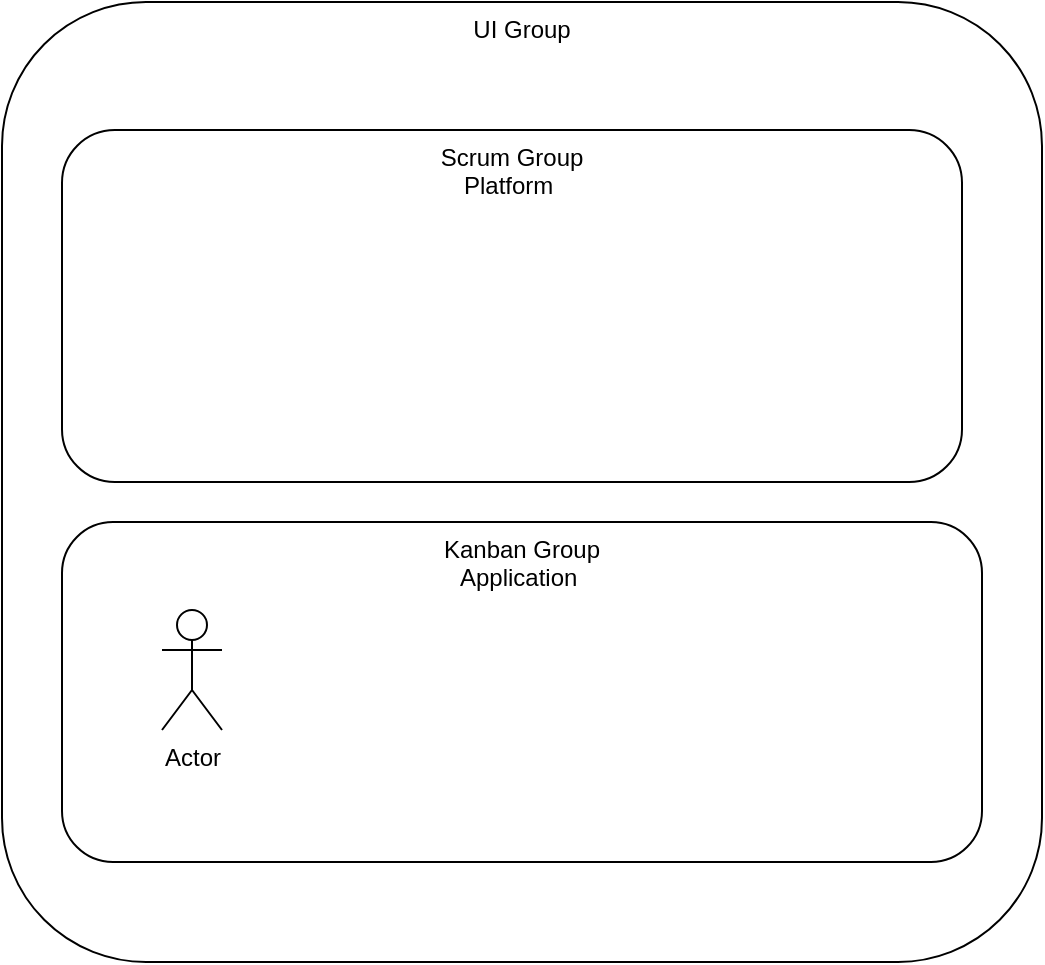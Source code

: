 <mxfile version="21.3.2" type="github">
  <diagram name="페이지-1" id="AjfqnJPC3hWA693BRTDQ">
    <mxGraphModel dx="1434" dy="796" grid="1" gridSize="10" guides="1" tooltips="1" connect="1" arrows="1" fold="1" page="1" pageScale="1" pageWidth="1169" pageHeight="827" math="0" shadow="0">
      <root>
        <mxCell id="0" />
        <mxCell id="1" parent="0" />
        <mxCell id="BJclJm3d2pDSaYbPGEFS-1" value="UI Group" style="rounded=1;whiteSpace=wrap;html=1;verticalAlign=top;" vertex="1" parent="1">
          <mxGeometry x="130" y="80" width="520" height="480" as="geometry" />
        </mxCell>
        <mxCell id="BJclJm3d2pDSaYbPGEFS-2" value="Kanban Group&lt;br&gt;Application&amp;nbsp;" style="rounded=1;whiteSpace=wrap;html=1;verticalAlign=top;" vertex="1" parent="1">
          <mxGeometry x="160" y="340" width="460" height="170" as="geometry" />
        </mxCell>
        <mxCell id="BJclJm3d2pDSaYbPGEFS-3" value="Scrum Group&lt;br&gt;Platform&amp;nbsp;" style="rounded=1;whiteSpace=wrap;html=1;verticalAlign=top;" vertex="1" parent="1">
          <mxGeometry x="160" y="144" width="450" height="176" as="geometry" />
        </mxCell>
        <mxCell id="BJclJm3d2pDSaYbPGEFS-4" value="Actor" style="shape=umlActor;verticalLabelPosition=bottom;verticalAlign=top;html=1;outlineConnect=0;" vertex="1" parent="1">
          <mxGeometry x="210" y="384" width="30" height="60" as="geometry" />
        </mxCell>
      </root>
    </mxGraphModel>
  </diagram>
</mxfile>
